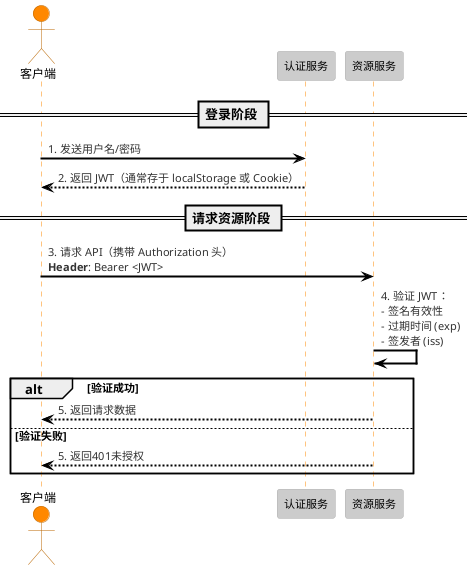 @startuml
!theme reddress-lightorange

skinparam sequenceArrowThickness 2
skinparam backgroundColor transparent

skinparam actor {
    FontSize 12
    Height 10  // 设置高度
}

actor "客户端" as Client
participant "认证服务" as AuthServer
participant "资源服务" as ResourceServer

== 登录阶段 ==
Client -> AuthServer: 1. 发送用户名/密码
AuthServer --> Client: 2. 返回 JWT（通常存于 localStorage 或 Cookie）

== 请求资源阶段 ==
Client -> ResourceServer: 3. 请求 API（携带 Authorization 头）\n**Header**: Bearer <JWT>
ResourceServer -> ResourceServer: 4. 验证 JWT：\n- 签名有效性\n- 过期时间 (exp)\n- 签发者 (iss)
alt 验证成功
  ResourceServer --> Client: 5. 返回请求数据
else 验证失败
  ResourceServer --> Client: 5. 返回401未授权
end

@enduml